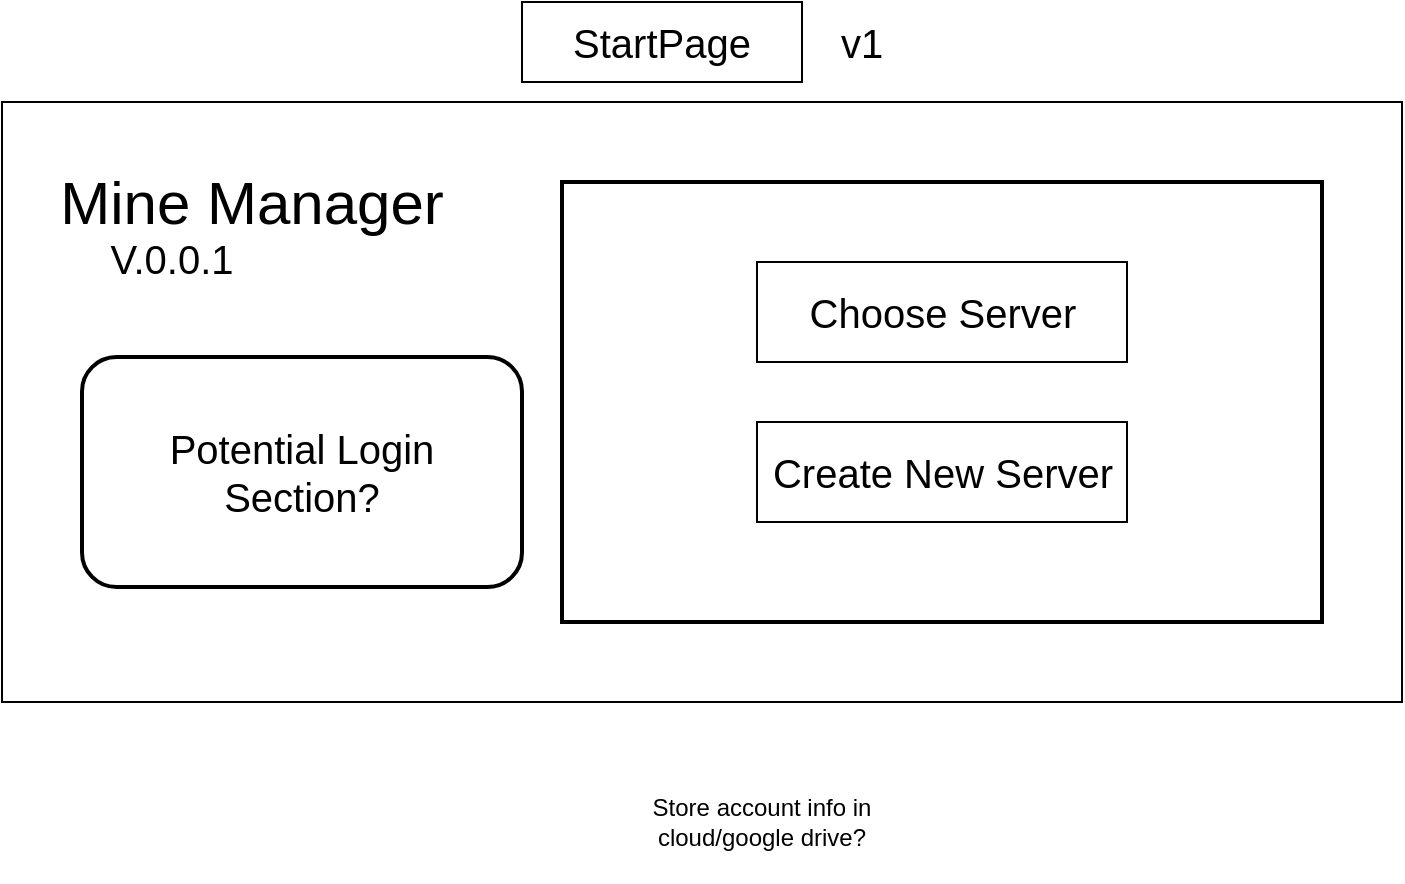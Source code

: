 <mxfile version="20.5.3" type="embed"><diagram id="2XXeRItCH8uOyoJOFIRZ" name="Page-1"><mxGraphModel dx="726" dy="528" grid="1" gridSize="10" guides="1" tooltips="1" connect="1" arrows="1" fold="1" page="1" pageScale="1" pageWidth="850" pageHeight="1100" math="0" shadow="0"><root><mxCell id="0"/><mxCell id="1" parent="0"/><mxCell id="UEncbRYaiT28Zr6wl8QN-14" value="" style="group" parent="1" vertex="1" connectable="0"><mxGeometry x="120" y="80" width="700" height="350" as="geometry"/></mxCell><mxCell id="UEncbRYaiT28Zr6wl8QN-2" value="" style="rounded=0;whiteSpace=wrap;html=1;" parent="UEncbRYaiT28Zr6wl8QN-14" vertex="1"><mxGeometry y="50" width="700" height="300" as="geometry"/></mxCell><mxCell id="UEncbRYaiT28Zr6wl8QN-3" value="&lt;font style=&quot;font-size: 30px&quot;&gt;Mine Manager&lt;/font&gt;" style="text;html=1;strokeColor=none;fillColor=none;align=center;verticalAlign=middle;whiteSpace=wrap;rounded=0;strokeWidth=2;" parent="UEncbRYaiT28Zr6wl8QN-14" vertex="1"><mxGeometry x="20" y="70" width="210" height="60" as="geometry"/></mxCell><mxCell id="UEncbRYaiT28Zr6wl8QN-6" value="&lt;font style=&quot;font-size: 20px&quot;&gt;V.0.0.1&lt;/font&gt;" style="text;html=1;strokeColor=none;fillColor=none;align=center;verticalAlign=middle;whiteSpace=wrap;rounded=0;fontSize=30;" parent="UEncbRYaiT28Zr6wl8QN-14" vertex="1"><mxGeometry x="10" y="110" width="150" height="30" as="geometry"/></mxCell><mxCell id="UEncbRYaiT28Zr6wl8QN-7" value="" style="rounded=0;whiteSpace=wrap;html=1;fontSize=20;strokeColor=default;strokeWidth=2;" parent="UEncbRYaiT28Zr6wl8QN-14" vertex="1"><mxGeometry x="280" y="90" width="380" height="220" as="geometry"/></mxCell><mxCell id="UEncbRYaiT28Zr6wl8QN-8" value="Choose Server" style="text;html=1;strokeColor=default;fillColor=none;align=center;verticalAlign=middle;whiteSpace=wrap;rounded=0;fontSize=20;" parent="UEncbRYaiT28Zr6wl8QN-14" vertex="1"><mxGeometry x="377.5" y="130" width="185" height="50" as="geometry"/></mxCell><mxCell id="UEncbRYaiT28Zr6wl8QN-9" value="Create New Server" style="text;html=1;strokeColor=default;fillColor=none;align=center;verticalAlign=middle;whiteSpace=wrap;rounded=0;fontSize=20;" parent="UEncbRYaiT28Zr6wl8QN-14" vertex="1"><mxGeometry x="377.5" y="210" width="185" height="50" as="geometry"/></mxCell><mxCell id="UEncbRYaiT28Zr6wl8QN-11" value="Potential Login &lt;br&gt;Section?" style="rounded=1;whiteSpace=wrap;html=1;fontSize=20;strokeColor=default;strokeWidth=2;" parent="UEncbRYaiT28Zr6wl8QN-14" vertex="1"><mxGeometry x="40" y="177.5" width="220" height="115" as="geometry"/></mxCell><mxCell id="UEncbRYaiT28Zr6wl8QN-12" value="StartPage" style="text;html=1;strokeColor=default;fillColor=none;align=center;verticalAlign=middle;whiteSpace=wrap;rounded=0;fontSize=20;" parent="UEncbRYaiT28Zr6wl8QN-14" vertex="1"><mxGeometry x="260" width="140" height="40" as="geometry"/></mxCell><mxCell id="UEncbRYaiT28Zr6wl8QN-13" value="v1" style="text;html=1;strokeColor=none;fillColor=none;align=center;verticalAlign=middle;whiteSpace=wrap;rounded=0;fontSize=20;" parent="UEncbRYaiT28Zr6wl8QN-14" vertex="1"><mxGeometry x="400" y="5" width="60" height="30" as="geometry"/></mxCell><mxCell id="2" value="Store account info in cloud/google drive?" style="text;html=1;strokeColor=none;fillColor=none;align=center;verticalAlign=middle;whiteSpace=wrap;rounded=0;" vertex="1" parent="1"><mxGeometry x="440" y="460" width="120" height="60" as="geometry"/></mxCell></root></mxGraphModel></diagram></mxfile>